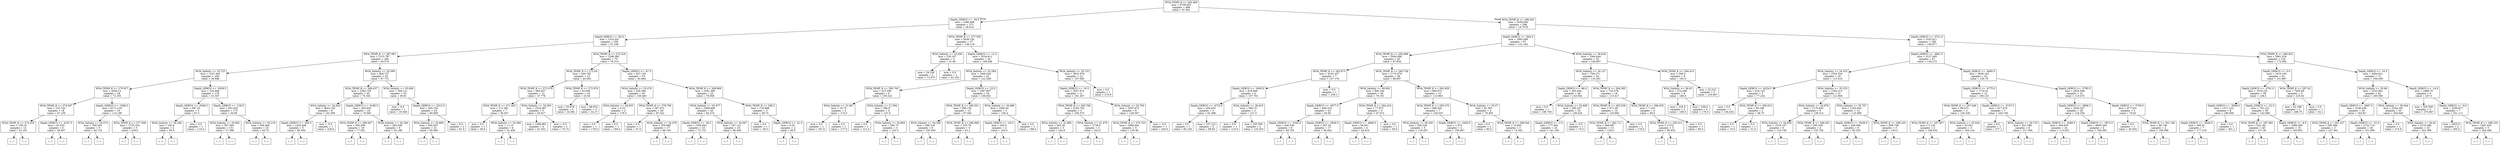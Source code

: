 digraph Tree {
node [shape=box] ;
0 [label="WOA_TEMP_K <= 292.469\nmse = 4708.653\nsamples = 668\nvalue = 97.801"] ;
1 [label="Depth_GEBCO <= -34.5\nmse = 2380.906\nsamples = 372\nvalue = 58.814"] ;
0 -> 1 [labeldistance=2.5, labelangle=45, headlabel="True"] ;
2 [label="Depth_GEBCO <= -82.0\nmse = 1510.441\nsamples = 335\nvalue = 51.106"] ;
1 -> 2 ;
3 [label="WOA_TEMP_K <= 287.881\nmse = 1315.787\nsamples = 260\nvalue = 43.574"] ;
2 -> 3 ;
4 [label="WOA_Salinity <= 33.725\nmse = 1247.405\nsamples = 206\nvalue = 36.688"] ;
3 -> 4 ;
5 [label="WOA_TEMP_K <= 275.917\nmse = 4559.14\nsamples = 28\nvalue = 72.105"] ;
4 -> 5 ;
6 [label="WOA_TEMP_K <= 274.007\nmse = 153.743\nsamples = 18\nvalue = 47.159"] ;
5 -> 6 ;
7 [label="WOA_TEMP_K <= 273.416\nmse = 159.19\nsamples = 12\nvalue = 51.191"] ;
6 -> 7 ;
8 [label="(...)"] ;
7 -> 8 ;
19 [label="(...)"] ;
7 -> 19 ;
26 [label="Depth_GEBCO <= -4197.5\nmse = 45.335\nsamples = 6\nvalue = 39.097"] ;
6 -> 26 ;
27 [label="(...)"] ;
26 -> 27 ;
28 [label="(...)"] ;
26 -> 28 ;
35 [label="Depth_GEBCO <= -1598.5\nmse = 9171.216\nsamples = 10\nvalue = 114.199"] ;
5 -> 35 ;
36 [label="WOA_Salinity <= 33.074\nmse = 760.553\nsamples = 5\nvalue = 44.719"] ;
35 -> 36 ;
37 [label="(...)"] ;
36 -> 37 ;
42 [label="(...)"] ;
36 -> 42 ;
45 [label="WOA_TEMP_K <= 277.506\nmse = 1733.333\nsamples = 5\nvalue = 230.0"] ;
35 -> 45 ;
46 [label="(...)"] ;
45 -> 46 ;
47 [label="(...)"] ;
45 -> 47 ;
48 [label="Depth_GEBCO <= -5438.5\nmse = 524.668\nsamples = 178\nvalue = 31.307"] ;
4 -> 48 ;
49 [label="Depth_GEBCO <= -5506.5\nmse = 587.25\nsamples = 3\nvalue = 87.5"] ;
48 -> 49 ;
50 [label="WOA_Salinity <= 34.294\nmse = 162.0\nsamples = 2\nvalue = 65.0"] ;
49 -> 50 ;
51 [label="(...)"] ;
50 -> 51 ;
52 [label="(...)"] ;
50 -> 52 ;
53 [label="mse = 0.0\nsamples = 1\nvalue = 110.0"] ;
49 -> 53 ;
54 [label="Depth_GEBCO <= -138.5\nmse = 453.435\nsamples = 175\nvalue = 30.09"] ;
48 -> 54 ;
55 [label="WOA_Salinity <= 33.902\nmse = 397.003\nsamples = 151\nvalue = 27.398"] ;
54 -> 55 ;
56 [label="(...)"] ;
55 -> 56 ;
123 [label="(...)"] ;
55 -> 123 ;
276 [label="WOA_Salinity <= 35.219\nmse = 506.469\nsamples = 24\nvalue = 44.74"] ;
54 -> 276 ;
277 [label="(...)"] ;
276 -> 277 ;
302 [label="(...)"] ;
276 -> 302 ;
319 [label="WOA_Salinity <= 35.599\nmse = 806.727\nsamples = 54\nvalue = 67.711"] ;
3 -> 319 ;
320 [label="WOA_TEMP_K <= 289.437\nmse = 1092.705\nsamples = 30\nvalue = 75.345"] ;
319 -> 320 ;
321 [label="WOA_Salinity <= 34.942\nmse = 3643.165\nsamples = 6\nvalue = 101.095"] ;
320 -> 321 ;
322 [label="Depth_GEBCO <= -204.5\nmse = 1425.406\nsamples = 5\nvalue = 82.594"] ;
321 -> 322 ;
323 [label="(...)"] ;
322 -> 323 ;
330 [label="(...)"] ;
322 -> 330 ;
331 [label="mse = -0.0\nsamples = 1\nvalue = 230.6"] ;
321 -> 331 ;
332 [label="Depth_GEBCO <= -4189.5\nmse = 405.626\nsamples = 24\nvalue = 70.063"] ;
320 -> 332 ;
333 [label="WOA_TEMP_K <= 290.647\nmse = 300.458\nsamples = 16\nvalue = 77.501"] ;
332 -> 333 ;
334 [label="(...)"] ;
333 -> 334 ;
351 [label="(...)"] ;
333 -> 351 ;
360 [label="WOA_Salinity <= 34.166\nmse = 284.039\nsamples = 8\nvalue = 55.188"] ;
332 -> 360 ;
361 [label="(...)"] ;
360 -> 361 ;
364 [label="(...)"] ;
360 -> 364 ;
373 [label="WOA_Salinity <= 35.649\nmse = 394.121\nsamples = 24\nvalue = 59.91"] ;
319 -> 373 ;
374 [label="mse = 0.0\nsamples = 1\nvalue = 19.456"] ;
373 -> 374 ;
375 [label="Depth_GEBCO <= -2512.0\nmse = 365.704\nsamples = 23\nvalue = 60.809"] ;
373 -> 375 ;
376 [label="WOA_Salinity <= 35.685\nmse = 360.053\nsamples = 21\nvalue = 59.366"] ;
375 -> 376 ;
377 [label="(...)"] ;
376 -> 377 ;
378 [label="(...)"] ;
376 -> 378 ;
417 [label="mse = 8.0\nsamples = 2\nvalue = 81.0"] ;
375 -> 417 ;
418 [label="WOA_TEMP_K <= 273.418\nmse = 1268.385\nsamples = 75\nvalue = 78.314"] ;
2 -> 418 ;
419 [label="WOA_TEMP_K <= 272.54\nmse = 440.782\nsamples = 22\nvalue = 40.643"] ;
418 -> 419 ;
420 [label="WOA_TEMP_K <= 272.078\nmse = 665.627\nsamples = 12\nvalue = 47.776"] ;
419 -> 420 ;
421 [label="WOA_TEMP_K <= 271.402\nmse = 112.481\nsamples = 7\nvalue = 36.547"] ;
420 -> 421 ;
422 [label="mse = 0.0\nsamples = 1\nvalue = 56.9"] ;
421 -> 422 ;
423 [label="WOA_Salinity <= 33.589\nmse = 11.15\nsamples = 6\nvalue = 31.459"] ;
421 -> 423 ;
424 [label="(...)"] ;
423 -> 424 ;
427 [label="(...)"] ;
423 -> 427 ;
430 [label="WOA_Salinity <= 33.093\nmse = 1018.387\nsamples = 5\nvalue = 63.817"] ;
420 -> 430 ;
431 [label="mse = 1398.981\nsamples = 4\nvalue = 61.052"] ;
430 -> 431 ;
432 [label="mse = -0.0\nsamples = 1\nvalue = 70.73"] ;
430 -> 432 ;
433 [label="WOA_TEMP_K <= 272.876\nmse = 62.958\nsamples = 10\nvalue = 32.56"] ;
419 -> 433 ;
434 [label="mse = 55.878\nsamples = 5\nvalue = 32.891"] ;
433 -> 434 ;
435 [label="mse = 68.974\nsamples = 5\nvalue = 32.27"] ;
433 -> 435 ;
436 [label="Depth_GEBCO <= -47.5\nmse = 837.139\nsamples = 53\nvalue = 92.664"] ;
418 -> 436 ;
437 [label="WOA_Salinity <= 33.476\nmse = 526.366\nsamples = 30\nvalue = 100.483"] ;
436 -> 437 ;
438 [label="WOA_Salinity <= 28.835\nmse = 0.25\nsamples = 2\nvalue = 179.5"] ;
437 -> 438 ;
439 [label="mse = 0.0\nsamples = 1\nvalue = 179.0"] ;
438 -> 439 ;
440 [label="mse = 0.0\nsamples = 1\nvalue = 180.0"] ;
438 -> 440 ;
441 [label="WOA_TEMP_K <= 279.795\nmse = 287.672\nsamples = 28\nvalue = 97.322"] ;
437 -> 441 ;
442 [label="mse = 0.0\nsamples = 1\nvalue = 57.0"] ;
441 -> 442 ;
443 [label="WOA_Salinity <= 34.478\nmse = 259.685\nsamples = 27\nvalue = 98.145"] ;
441 -> 443 ;
444 [label="(...)"] ;
443 -> 444 ;
447 [label="(...)"] ;
443 -> 447 ;
470 [label="WOA_TEMP_K <= 289.969\nmse = 1081.369\nsamples = 23\nvalue = 79.958"] ;
436 -> 470 ;
471 [label="WOA_Salinity <= 33.477\nmse = 1069.908\nsamples = 20\nvalue = 84.274"] ;
470 -> 471 ;
472 [label="Depth_GEBCO <= -36.5\nmse = 1595.692\nsamples = 10\nvalue = 73.733"] ;
471 -> 472 ;
473 [label="(...)"] ;
472 -> 473 ;
474 [label="(...)"] ;
472 -> 474 ;
475 [label="WOA_Salinity <= 34.067\nmse = 187.121\nsamples = 10\nvalue = 96.436"] ;
471 -> 475 ;
476 [label="(...)"] ;
475 -> 476 ;
481 [label="(...)"] ;
475 -> 481 ;
494 [label="WOA_TEMP_K <= 290.2\nmse = 118.688\nsamples = 3\nvalue = 49.75"] ;
470 -> 494 ;
495 [label="mse = 0.0\nsamples = 1\nvalue = 39.0"] ;
494 -> 495 ;
496 [label="Depth_GEBCO <= -41.0\nmse = 6.25\nsamples = 2\nvalue = 60.5"] ;
494 -> 496 ;
497 [label="(...)"] ;
496 -> 497 ;
498 [label="(...)"] ;
496 -> 498 ;
499 [label="WOA_TEMP_K <= 277.555\nmse = 4436.192\nsamples = 37\nvalue = 138.119"] ;
1 -> 499 ;
500 [label="WOA_Salinity <= 23.056\nmse = 230.167\nsamples = 3\nvalue = 31.06"] ;
499 -> 500 ;
501 [label="mse = 24.256\nsamples = 2\nvalue = 12.875"] ;
500 -> 501 ;
502 [label="mse = 0.0\nsamples = 1\nvalue = 43.183"] ;
500 -> 502 ;
503 [label="Depth_GEBCO <= -12.5\nmse = 3534.612\nsamples = 34\nvalue = 149.508"] ;
499 -> 503 ;
504 [label="WOA_Salinity <= 32.294\nmse = 1469.544\nsamples = 22\nvalue = 122.549"] ;
503 -> 504 ;
505 [label="WOA_TEMP_K <= 290.743\nmse = 415.506\nsamples = 6\nvalue = 159.222"] ;
504 -> 505 ;
506 [label="WOA_Salinity <= 31.667\nmse = 18.75\nsamples = 2\nvalue = 174.5"] ;
505 -> 506 ;
507 [label="mse = 0.0\nsamples = 1\nvalue = 167.0"] ;
506 -> 507 ;
508 [label="mse = 0.0\nsamples = 1\nvalue = 177.0"] ;
506 -> 508 ;
509 [label="WOA_Salinity <= 21.594\nmse = 396.8\nsamples = 4\nvalue = 147.0"] ;
505 -> 509 ;
510 [label="mse = 0.0\nsamples = 1\nvalue = 121.0"] ;
509 -> 510 ;
511 [label="WOA_Salinity <= 30.893\nmse = 284.75\nsamples = 3\nvalue = 153.5"] ;
509 -> 511 ;
512 [label="(...)"] ;
511 -> 512 ;
515 [label="(...)"] ;
511 -> 515 ;
516 [label="Depth_GEBCO <= -23.5\nmse = 1097.857\nsamples = 16\nvalue = 106.832"] ;
504 -> 516 ;
517 [label="WOA_TEMP_K <= 290.301\nmse = 490.155\nsamples = 13\nvalue = 97.592"] ;
516 -> 517 ;
518 [label="WOA_Salinity <= 34.209\nmse = 296.316\nsamples = 8\nvalue = 105.043"] ;
517 -> 518 ;
519 [label="(...)"] ;
518 -> 519 ;
528 [label="(...)"] ;
518 -> 528 ;
533 [label="WOA_TEMP_K <= 290.968\nmse = 525.76\nsamples = 5\nvalue = 81.2"] ;
517 -> 533 ;
534 [label="(...)"] ;
533 -> 534 ;
535 [label="(...)"] ;
533 -> 535 ;
538 [label="WOA_Salinity <= 34.989\nmse = 1895.04\nsamples = 3\nvalue = 136.4"] ;
516 -> 538 ;
539 [label="Depth_GEBCO <= -20.5\nmse = 200.0\nsamples = 2\nvalue = 102.0"] ;
538 -> 539 ;
540 [label="(...)"] ;
539 -> 540 ;
541 [label="(...)"] ;
539 -> 541 ;
542 [label="mse = 0.0\nsamples = 1\nvalue = 188.0"] ;
538 -> 542 ;
543 [label="WOA_Salinity <= 35.152\nmse = 3632.979\nsamples = 12\nvalue = 197.082"] ;
503 -> 543 ;
544 [label="Depth_GEBCO <= -10.5\nmse = 3027.974\nsamples = 11\nvalue = 181.457"] ;
543 -> 544 ;
545 [label="WOA_TEMP_K <= 283.784\nmse = 2165.734\nsamples = 5\nvalue = 205.375"] ;
544 -> 545 ;
546 [label="WOA_Salinity <= 31.885\nmse = 463.36\nsamples = 3\nvalue = 182.8"] ;
545 -> 546 ;
547 [label="(...)"] ;
546 -> 547 ;
550 [label="(...)"] ;
546 -> 550 ;
551 [label="WOA_Salinity <= 31.479\nmse = 2738.0\nsamples = 2\nvalue = 243.0"] ;
545 -> 551 ;
552 [label="(...)"] ;
551 -> 552 ;
553 [label="(...)"] ;
551 -> 553 ;
554 [label="WOA_Salinity <= 34.763\nmse = 2397.872\nsamples = 6\nvalue = 149.567"] ;
544 -> 554 ;
555 [label="WOA_TEMP_K <= 279.753\nmse = 1686.842\nsamples = 5\nvalue = 135.48"] ;
554 -> 555 ;
556 [label="(...)"] ;
555 -> 556 ;
559 [label="(...)"] ;
555 -> 559 ;
564 [label="mse = -0.0\nsamples = 1\nvalue = 220.0"] ;
554 -> 564 ;
565 [label="mse = 0.0\nsamples = 1\nvalue = 270.0"] ;
543 -> 565 ;
566 [label="WOA_TEMP_K <= 296.442\nmse = 3238.504\nsamples = 296\nvalue = 147.878"] ;
0 -> 566 [labeldistance=2.5, labelangle=-45, headlabel="False"] ;
567 [label="Depth_GEBCO <= -845.5\nmse = 1993.499\nsamples = 97\nvalue = 121.162"] ;
566 -> 567 ;
568 [label="WOA_TEMP_K <= 292.898\nmse = 2094.066\nsamples = 45\nvalue = 97.834"] ;
567 -> 568 ;
569 [label="WOA_TEMP_K <= 292.873\nmse = 4193.237\nsamples = 7\nvalue = 147.176"] ;
568 -> 569 ;
570 [label="Depth_GEBCO <= -3843.0\nmse = 816.898\nsamples = 6\nvalue = 107.781"] ;
569 -> 570 ;
571 [label="Depth_GEBCO <= -4733.0\nmse = 204.653\nsamples = 3\nvalue = 81.488"] ;
570 -> 571 ;
572 [label="mse = 0.0\nsamples = 1\nvalue = 65.164"] ;
571 -> 572 ;
573 [label="mse = 107.122\nsamples = 2\nvalue = 89.65"] ;
571 -> 573 ;
574 [label="WOA_Salinity <= 36.615\nmse = 368.75\nsamples = 3\nvalue = 127.5"] ;
570 -> 574 ;
575 [label="mse = 0.0\nsamples = 1\nvalue = 110.0"] ;
574 -> 575 ;
576 [label="mse = 355.556\nsamples = 2\nvalue = 133.333"] ;
574 -> 576 ;
577 [label="mse = 0.0\nsamples = 1\nvalue = 239.1"] ;
569 -> 577 ;
578 [label="WOA_TEMP_K <= 294.728\nmse = 1170.979\nsamples = 38\nvalue = 88.697"] ;
568 -> 578 ;
579 [label="WOA_Salinity <= 36.692\nmse = 906.194\nsamples = 28\nvalue = 78.101"] ;
578 -> 579 ;
580 [label="Depth_GEBCO <= -4577.0\nmse = 846.319\nsamples = 23\nvalue = 83.93"] ;
579 -> 580 ;
581 [label="Depth_GEBCO <= -5343.0\nmse = 540.536\nsamples = 6\nvalue = 59.703"] ;
580 -> 581 ;
582 [label="(...)"] ;
581 -> 582 ;
583 [label="(...)"] ;
581 -> 583 ;
592 [label="Depth_GEBCO <= -3826.5\nmse = 597.26\nsamples = 17\nvalue = 94.942"] ;
580 -> 592 ;
593 [label="(...)"] ;
592 -> 593 ;
604 [label="(...)"] ;
592 -> 604 ;
621 [label="WOA_TEMP_K <= 294.416\nmse = 77.872\nsamples = 5\nvalue = 47.013"] ;
579 -> 621 ;
622 [label="Depth_GEBCO <= -4690.5\nmse = 58.961\nsamples = 4\nvalue = 44.616"] ;
621 -> 622 ;
623 [label="(...)"] ;
622 -> 623 ;
624 [label="(...)"] ;
622 -> 624 ;
629 [label="mse = 0.0\nsamples = 1\nvalue = 59.0"] ;
621 -> 629 ;
630 [label="WOA_TEMP_K <= 295.459\nmse = 899.872\nsamples = 10\nvalue = 113.863"] ;
578 -> 630 ;
631 [label="WOA_TEMP_K <= 295.276\nmse = 486.932\nsamples = 7\nvalue = 129.525"] ;
630 -> 631 ;
632 [label="WOA_Salinity <= 36.536\nmse = 206.526\nsamples = 5\nvalue = 118.297"] ;
631 -> 632 ;
633 [label="(...)"] ;
632 -> 633 ;
640 [label="(...)"] ;
632 -> 640 ;
641 [label="Depth_GEBCO <= -3420.0\nmse = 1.973\nsamples = 2\nvalue = 159.467"] ;
631 -> 641 ;
642 [label="(...)"] ;
641 -> 642 ;
643 [label="(...)"] ;
641 -> 643 ;
644 [label="WOA_Salinity <= 35.07\nmse = 81.365\nsamples = 3\nvalue = 79.405"] ;
630 -> 644 ;
645 [label="mse = 0.0\nsamples = 1\nvalue = 90.0"] ;
644 -> 645 ;
646 [label="WOA_TEMP_K <= 296.044\nmse = 10.891\nsamples = 2\nvalue = 72.342"] ;
644 -> 646 ;
647 [label="(...)"] ;
646 -> 647 ;
648 [label="(...)"] ;
646 -> 648 ;
649 [label="WOA_Salinity <= 36.618\nmse = 1064.644\nsamples = 52\nvalue = 140.807"] ;
567 -> 649 ;
650 [label="WOA_Salinity <= 34.137\nmse = 709.271\nsamples = 44\nvalue = 133.201"] ;
649 -> 650 ;
651 [label="Depth_GEBCO <= -86.0\nmse = 405.644\nsamples = 26\nvalue = 143.364"] ;
650 -> 651 ;
652 [label="mse = 0.0\nsamples = 1\nvalue = 180.795"] ;
651 -> 652 ;
653 [label="WOA_Salinity <= 33.898\nmse = 285.337\nsamples = 25\nvalue = 139.424"] ;
651 -> 653 ;
654 [label="Depth_GEBCO <= -3.5\nmse = 177.842\nsamples = 24\nvalue = 141.165"] ;
653 -> 654 ;
655 [label="(...)"] ;
654 -> 655 ;
680 [label="(...)"] ;
654 -> 680 ;
681 [label="mse = -0.0\nsamples = 1\nvalue = 75.0"] ;
653 -> 681 ;
682 [label="WOA_TEMP_K <= 294.365\nmse = 743.576\nsamples = 18\nvalue = 115.417"] ;
650 -> 682 ;
683 [label="WOA_TEMP_K <= 293.536\nmse = 671.28\nsamples = 14\nvalue = 125.882"] ;
682 -> 683 ;
684 [label="WOA_TEMP_K <= 292.711\nmse = 466.667\nsamples = 13\nvalue = 120.0"] ;
683 -> 684 ;
685 [label="(...)"] ;
684 -> 685 ;
690 [label="(...)"] ;
684 -> 690 ;
693 [label="mse = 0.0\nsamples = 1\nvalue = 170.0"] ;
683 -> 693 ;
694 [label="WOA_TEMP_K <= 296.025\nmse = 7.143\nsamples = 4\nvalue = 90.0"] ;
682 -> 694 ;
695 [label="WOA_TEMP_K <= 295.412\nmse = 3.472\nsamples = 3\nvalue = 90.833"] ;
694 -> 695 ;
696 [label="(...)"] ;
695 -> 696 ;
697 [label="(...)"] ;
695 -> 697 ;
698 [label="mse = 0.0\nsamples = 1\nvalue = 85.0"] ;
694 -> 698 ;
699 [label="WOA_TEMP_K <= 294.415\nmse = 509.0\nsamples = 8\nvalue = 191.0"] ;
649 -> 699 ;
700 [label="WOA_Salinity <= 36.63\nmse = 314.286\nsamples = 6\nvalue = 180.0"] ;
699 -> 700 ;
701 [label="mse = 225.0\nsamples = 2\nvalue = 185.0"] ;
700 -> 701 ;
702 [label="mse = 336.0\nsamples = 4\nvalue = 178.0"] ;
700 -> 702 ;
703 [label="mse = 22.222\nsamples = 2\nvalue = 216.667"] ;
699 -> 703 ;
704 [label="Depth_GEBCO <= -3721.0\nmse = 3333.911\nsamples = 199\nvalue = 159.677"] ;
566 -> 704 ;
705 [label="Depth_GEBCO <= -4861.5\nmse = 3137.065\nsamples = 67\nvalue = 134.272"] ;
704 -> 705 ;
706 [label="WOA_Salinity <= 34.532\nmse = 1552.554\nsamples = 24\nvalue = 113.416"] ;
705 -> 706 ;
707 [label="Depth_GEBCO <= -6224.5\nmse = 616.125\nsamples = 3\nvalue = 77.234"] ;
706 -> 707 ;
708 [label="mse = 0.0\nsamples = 1\nvalue = 104.545"] ;
707 -> 708 ;
709 [label="WOA_TEMP_K <= 300.913\nmse = 99.188\nsamples = 2\nvalue = 56.75"] ;
707 -> 709 ;
710 [label="mse = 0.0\nsamples = 1\nvalue = 74.0"] ;
709 -> 710 ;
711 [label="mse = 0.0\nsamples = 1\nvalue = 51.0"] ;
709 -> 711 ;
712 [label="WOA_Salinity <= 35.233\nmse = 1394.313\nsamples = 21\nvalue = 121.858"] ;
706 -> 712 ;
713 [label="WOA_Salinity <= 34.978\nmse = 1175.825\nsamples = 9\nvalue = 139.513"] ;
712 -> 713 ;
714 [label="WOA_Salinity <= 34.636\nmse = 1519.137\nsamples = 5\nvalue = 116.736"] ;
713 -> 714 ;
715 [label="(...)"] ;
714 -> 715 ;
716 [label="(...)"] ;
714 -> 716 ;
723 [label="WOA_TEMP_K <= 300.401\nmse = 295.339\nsamples = 4\nvalue = 155.782"] ;
713 -> 723 ;
724 [label="(...)"] ;
723 -> 724 ;
727 [label="(...)"] ;
723 -> 727 ;
730 [label="WOA_Salinity <= 35.757\nmse = 1193.654\nsamples = 12\nvalue = 110.088"] ;
712 -> 730 ;
731 [label="Depth_GEBCO <= -5439.0\nmse = 436.006\nsamples = 9\nvalue = 92.533"] ;
730 -> 731 ;
732 [label="(...)"] ;
731 -> 732 ;
739 [label="(...)"] ;
731 -> 739 ;
748 [label="WOA_TEMP_K <= 298.225\nmse = 859.758\nsamples = 3\nvalue = 145.2"] ;
730 -> 748 ;
749 [label="(...)"] ;
748 -> 749 ;
752 [label="(...)"] ;
748 -> 752 ;
753 [label="Depth_GEBCO <= -4695.5\nmse = 3639.223\nsamples = 43\nvalue = 145.79"] ;
705 -> 753 ;
754 [label="Depth_GEBCO <= -4775.0\nmse = 1719.41\nsamples = 12\nvalue = 196.131"] ;
753 -> 754 ;
755 [label="WOA_TEMP_K <= 297.046\nmse = 88.673\nsamples = 5\nvalue = 156.328"] ;
754 -> 755 ;
756 [label="WOA_TEMP_K <= 297.007\nmse = 3.145\nsamples = 2\nvalue = 148.532"] ;
755 -> 756 ;
757 [label="(...)"] ;
756 -> 757 ;
758 [label="(...)"] ;
756 -> 758 ;
759 [label="WOA_Salinity <= 35.044\nmse = 52.651\nsamples = 3\nvalue = 164.124"] ;
755 -> 759 ;
760 [label="(...)"] ;
759 -> 760 ;
761 [label="(...)"] ;
759 -> 761 ;
764 [label="Depth_GEBCO <= -4747.0\nmse = 817.679\nsamples = 7\nvalue = 226.749"] ;
754 -> 764 ;
765 [label="mse = 0.0\nsamples = 1\nvalue = 277.1"] ;
764 -> 765 ;
766 [label="WOA_Salinity <= 34.733\nmse = 421.588\nsamples = 6\nvalue = 217.594"] ;
764 -> 766 ;
767 [label="(...)"] ;
766 -> 767 ;
770 [label="(...)"] ;
766 -> 770 ;
773 [label="Depth_GEBCO <= -3795.5\nmse = 2625.568\nsamples = 31\nvalue = 119.475"] ;
753 -> 773 ;
774 [label="Depth_GEBCO <= -3908.5\nmse = 2540.537\nsamples = 28\nvalue = 126.336"] ;
773 -> 774 ;
775 [label="Depth_GEBCO <= -4289.5\nmse = 494.655\nsamples = 24\nvalue = 113.632"] ;
774 -> 775 ;
776 [label="(...)"] ;
775 -> 776 ;
799 [label="(...)"] ;
775 -> 799 ;
820 [label="Depth_GEBCO <= -3872.0\nmse = 8000.264\nsamples = 4\nvalue = 194.092"] ;
774 -> 820 ;
821 [label="(...)"] ;
820 -> 821 ;
824 [label="(...)"] ;
820 -> 824 ;
827 [label="Depth_GEBCO <= -3759.5\nmse = 977.631\nsamples = 3\nvalue = 76.02"] ;
773 -> 827 ;
828 [label="mse = 0.0\nsamples = 1\nvalue = 45.455"] ;
827 -> 828 ;
829 [label="WOA_TEMP_K <= 301.184\nmse = 86.746\nsamples = 2\nvalue = 106.586"] ;
827 -> 829 ;
830 [label="(...)"] ;
829 -> 830 ;
831 [label="(...)"] ;
829 -> 831 ;
832 [label="WOA_TEMP_K <= 298.503\nmse = 2961.018\nsamples = 132\nvalue = 172.082"] ;
704 -> 832 ;
833 [label="Depth_GEBCO <= -5.0\nmse = 1619.165\nsamples = 61\nvalue = 151.887"] ;
832 -> 833 ;
834 [label="Depth_GEBCO <= -2791.0\nmse = 1076.221\nsamples = 58\nvalue = 148.4"] ;
833 -> 834 ;
835 [label="Depth_GEBCO <= -3058.0\nmse = 1571.222\nsamples = 8\nvalue = 186.068"] ;
834 -> 835 ;
836 [label="Depth_GEBCO <= -3626.5\nmse = 595.91\nsamples = 7\nvalue = 177.219"] ;
835 -> 836 ;
837 [label="(...)"] ;
836 -> 837 ;
838 [label="(...)"] ;
836 -> 838 ;
849 [label="mse = 0.0\nsamples = 1\nvalue = 301.1"] ;
835 -> 849 ;
850 [label="Depth_GEBCO <= -22.0\nmse = 752.122\nsamples = 50\nvalue = 142.668"] ;
834 -> 850 ;
851 [label="WOA_TEMP_K <= 297.981\nmse = 524.181\nsamples = 40\nvalue = 137.26"] ;
850 -> 851 ;
852 [label="(...)"] ;
851 -> 852 ;
889 [label="(...)"] ;
851 -> 889 ;
906 [label="Depth_GEBCO <= -9.0\nmse = 1089.569\nsamples = 10\nvalue = 160.952"] ;
850 -> 906 ;
907 [label="(...)"] ;
906 -> 907 ;
914 [label="(...)"] ;
906 -> 914 ;
917 [label="WOA_TEMP_K <= 297.42\nmse = 7405.69\nsamples = 3\nvalue = 225.82"] ;
833 -> 917 ;
918 [label="mse = 42.188\nsamples = 2\nvalue = 268.75"] ;
917 -> 918 ;
919 [label="mse = 0.0\nsamples = 1\nvalue = 54.1"] ;
917 -> 919 ;
920 [label="Depth_GEBCO <= -16.5\nmse = 3494.521\nsamples = 71\nvalue = 194.058"] ;
832 -> 920 ;
921 [label="WOA_Salinity <= 35.96\nmse = 3103.082\nsamples = 62\nvalue = 185.599"] ;
920 -> 921 ;
922 [label="Depth_GEBCO <= -3697.0\nmse = 3196.038\nsamples = 29\nvalue = 163.83"] ;
921 -> 922 ;
923 [label="WOA_TEMP_K <= 301.257\nmse = 580.388\nsamples = 3\nvalue = 227.941"] ;
922 -> 923 ;
924 [label="(...)"] ;
923 -> 924 ;
925 [label="(...)"] ;
923 -> 925 ;
926 [label="Depth_GEBCO <= -22.0\nmse = 2732.714\nsamples = 26\nvalue = 151.008"] ;
922 -> 926 ;
927 [label="(...)"] ;
926 -> 927 ;
968 [label="(...)"] ;
926 -> 968 ;
971 [label="WOA_Salinity <= 36.044\nmse = 2244.291\nsamples = 33\nvalue = 204.646"] ;
921 -> 971 ;
972 [label="mse = 0.0\nsamples = 1\nvalue = 274.8"] ;
971 -> 972 ;
973 [label="WOA_Salinity <= 36.42\nmse = 2118.586\nsamples = 32\nvalue = 201.596"] ;
971 -> 973 ;
974 [label="(...)"] ;
973 -> 974 ;
989 [label="(...)"] ;
973 -> 989 ;
998 [label="Depth_GEBCO <= -14.0\nmse = 1868.75\nsamples = 9\nvalue = 257.5"] ;
920 -> 998 ;
999 [label="mse = 355.556\nsamples = 2\nvalue = 276.667"] ;
998 -> 999 ;
1000 [label="Depth_GEBCO <= -9.0\nmse = 2209.877\nsamples = 7\nvalue = 251.111"] ;
998 -> 1000 ;
1001 [label="mse = 2025.0\nsamples = 2\nvalue = 205.0"] ;
1000 -> 1001 ;
1002 [label="WOA_TEMP_K <= 299.102\nmse = 1481.633\nsamples = 5\nvalue = 264.286"] ;
1000 -> 1002 ;
1003 [label="(...)"] ;
1002 -> 1003 ;
1006 [label="(...)"] ;
1002 -> 1006 ;
}